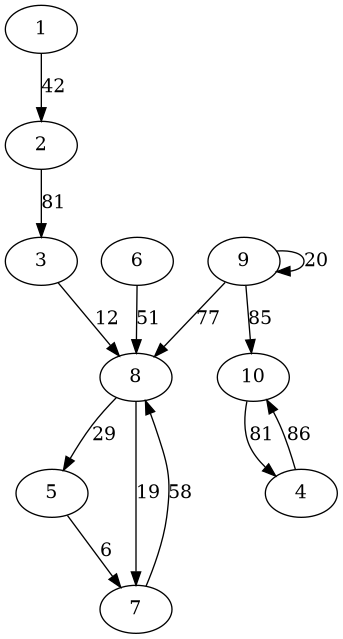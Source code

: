 @startuml
digraph G {
	1 -> 2 [label = 42]
	2 -> 3 [label = 81]
	3 -> 8 [label = 12]
	4 -> 10 [label = 86]
	5 -> 7 [label = 6]
	6 -> 8 [label = 51]
	7 -> 8 [label = 58]
	8 -> 5 [label = 29]
	8 -> 7 [label = 19]
	9 -> 8 [label = 77]
	9 -> 10 [label = 85]
	9 -> 9 [label = 20]
	10 -> 4 [label = 81]
}
@enduml
